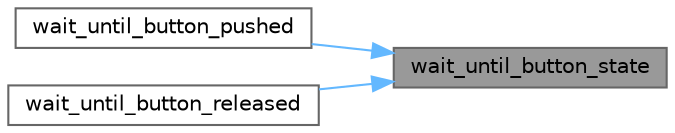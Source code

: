 digraph "wait_until_button_state"
{
 // LATEX_PDF_SIZE
  bgcolor="transparent";
  edge [fontname=Helvetica,fontsize=10,labelfontname=Helvetica,labelfontsize=10];
  node [fontname=Helvetica,fontsize=10,shape=box,height=0.2,width=0.4];
  rankdir="RL";
  Node1 [id="Node000001",label="wait_until_button_state",height=0.2,width=0.4,color="gray40", fillcolor="grey60", style="filled", fontcolor="black",tooltip="Wait until the given button is in state (which may be immediately)."];
  Node1 -> Node2 [id="edge1_Node000001_Node000002",dir="back",color="steelblue1",style="solid",tooltip=" "];
  Node2 [id="Node000002",label="wait_until_button_pushed",height=0.2,width=0.4,color="grey40", fillcolor="white", style="filled",URL="$group__BUTTONS.html#ga1635729112b5af83feee6a4255cc2373",tooltip="Wait until the given button is pushed (which may be immediately)."];
  Node1 -> Node3 [id="edge2_Node000001_Node000003",dir="back",color="steelblue1",style="solid",tooltip=" "];
  Node3 [id="Node000003",label="wait_until_button_released",height=0.2,width=0.4,color="grey40", fillcolor="white", style="filled",URL="$group__BUTTONS.html#gaa3646a1a39ebd3d5d8f375c4352e4d8b",tooltip="Wait until the given button is not pushed (which may be immediately)."];
}
